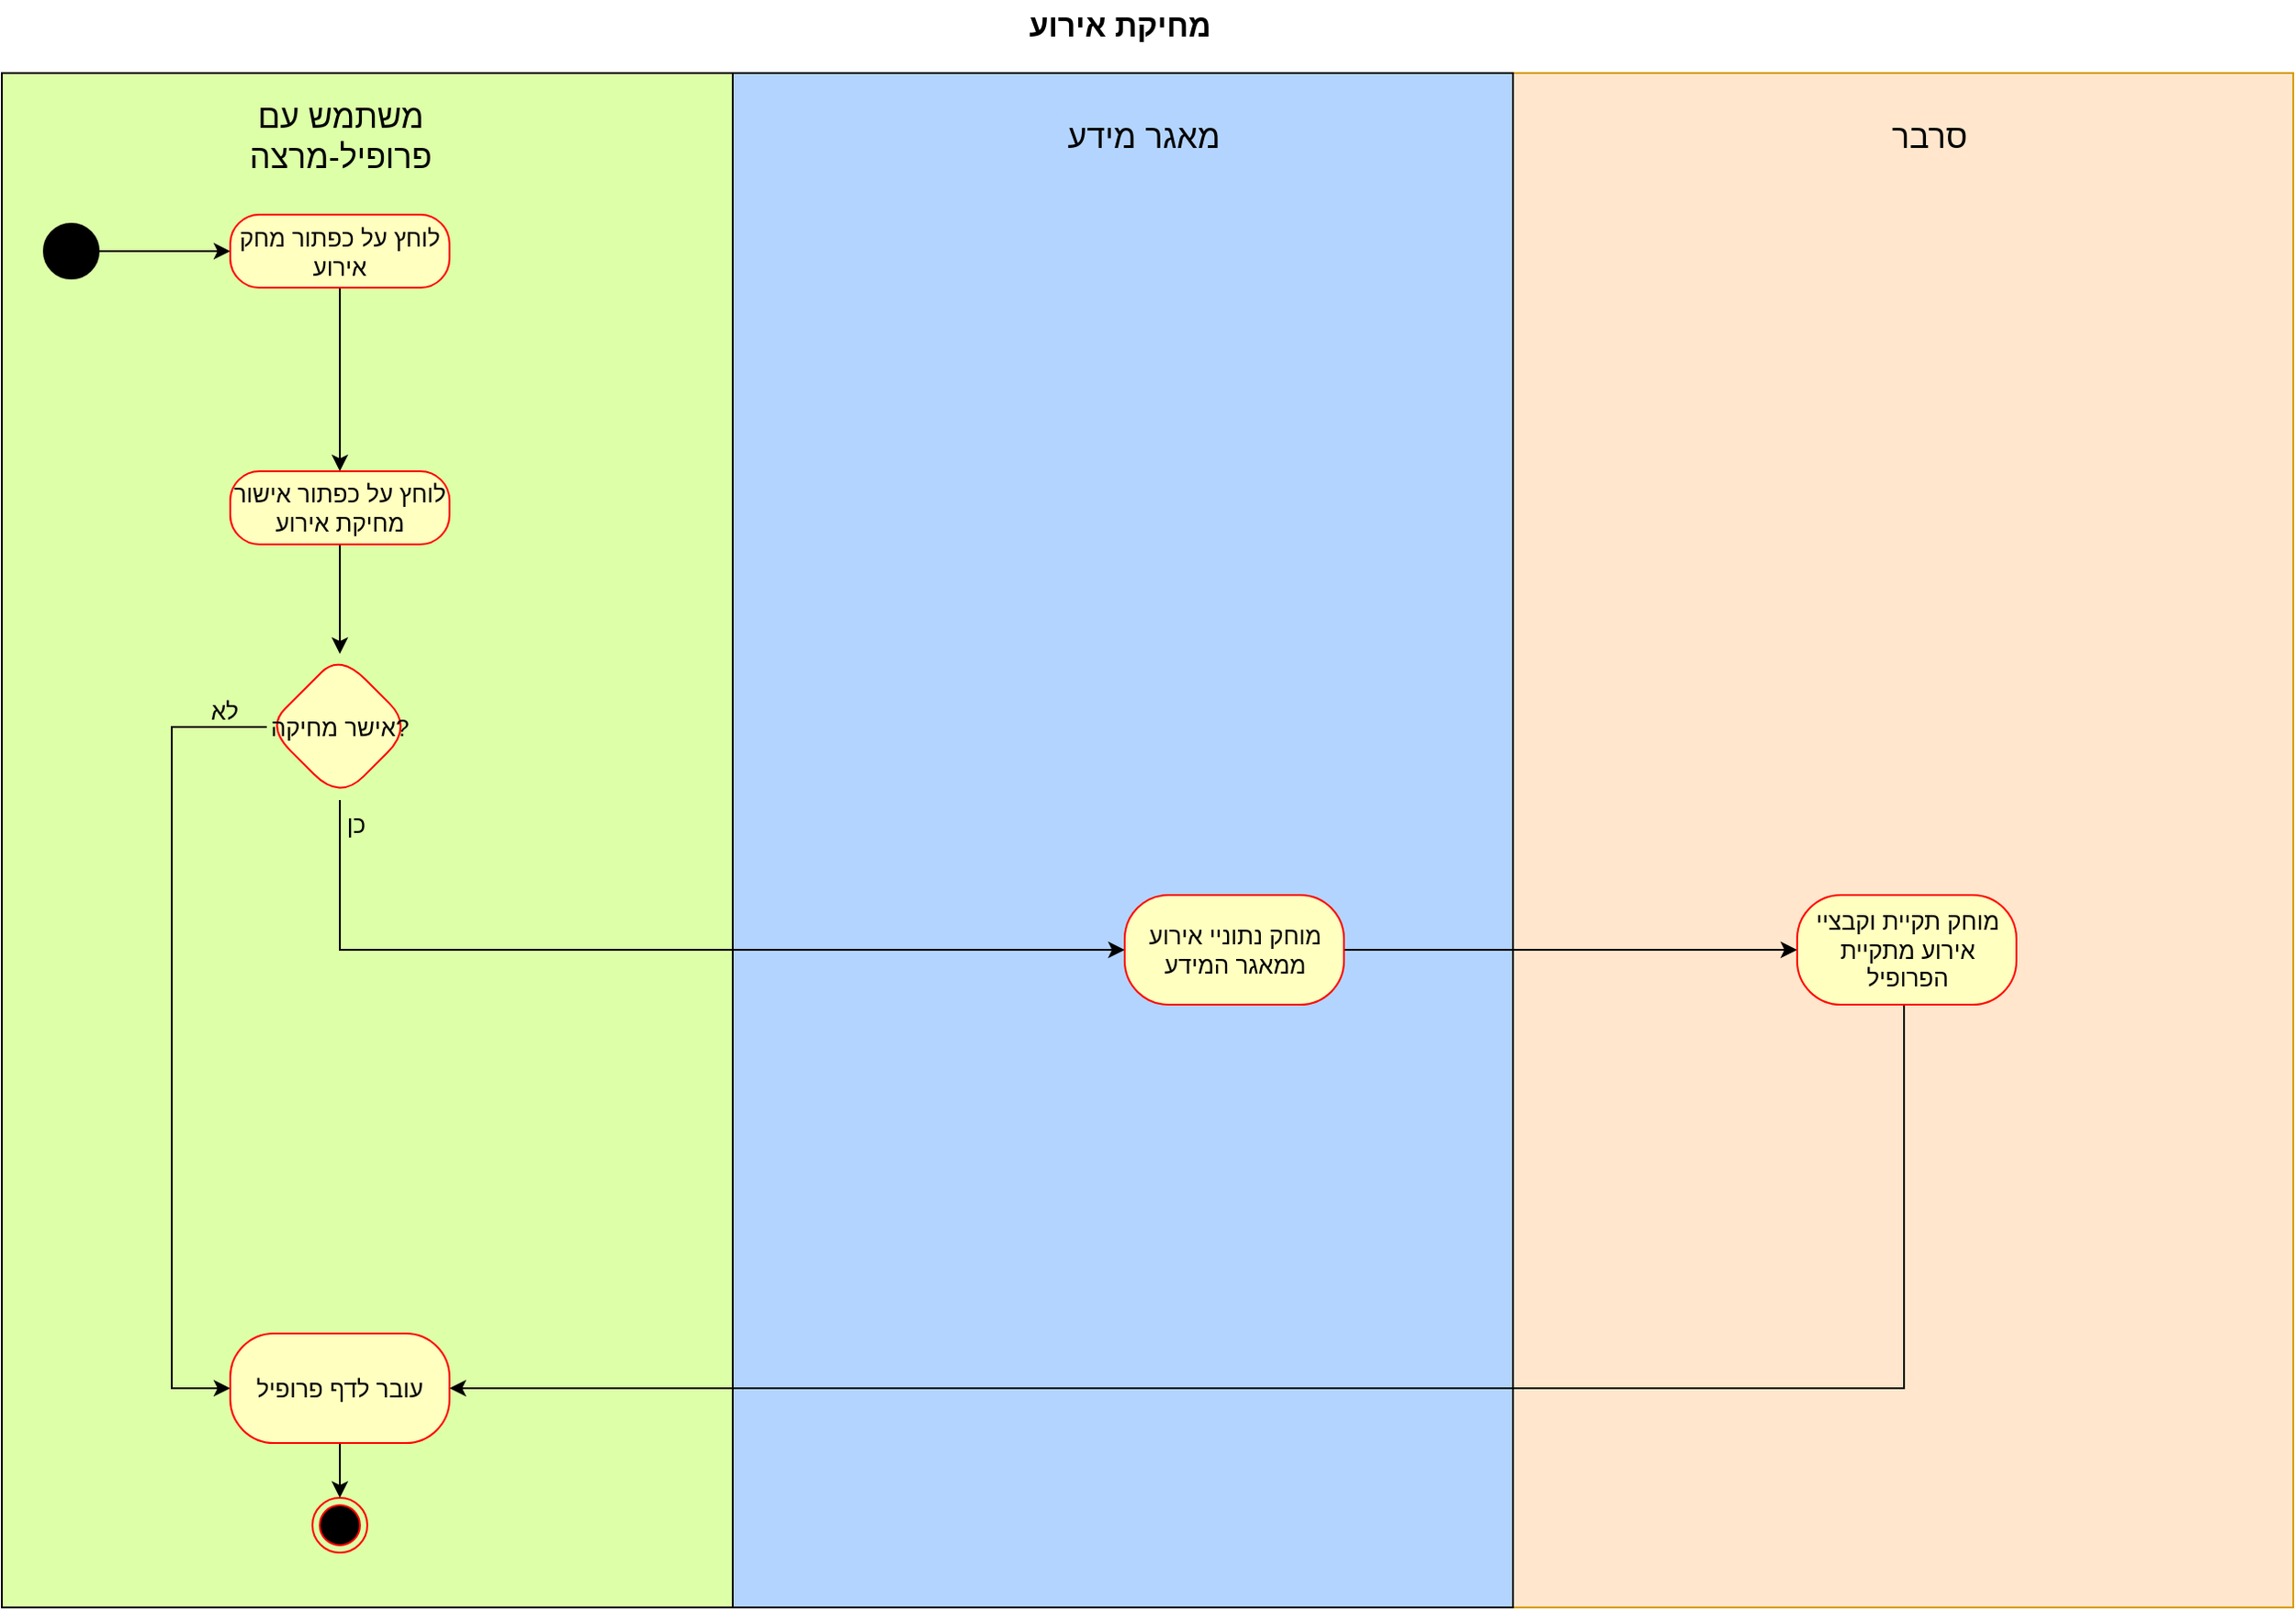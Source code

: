<mxfile version="15.4.0" type="device"><diagram id="Uzv886ERkpJXe_Jx3YjN" name="Page-1"><mxGraphModel dx="2290" dy="-7349" grid="1" gridSize="10" guides="1" tooltips="1" connect="1" arrows="1" fold="1" page="1" pageScale="1" pageWidth="827" pageHeight="1169" math="0" shadow="0"><root><mxCell id="0"/><mxCell id="1" parent="0"/><mxCell id="ArN8pYlx1PG7lwhKMOmZ-1" value="" style="rounded=0;whiteSpace=wrap;html=1;fillColor=#ffe6cc;strokeColor=#d79b00;" vertex="1" parent="1"><mxGeometry x="614" y="9270" width="427" height="840" as="geometry"/></mxCell><mxCell id="ArN8pYlx1PG7lwhKMOmZ-2" value="" style="rounded=0;whiteSpace=wrap;html=1;fillColor=#DCFFA8;" vertex="1" parent="1"><mxGeometry x="-213" y="9270" width="400" height="840" as="geometry"/></mxCell><mxCell id="ArN8pYlx1PG7lwhKMOmZ-3" value="" style="rounded=0;whiteSpace=wrap;html=1;fillColor=#B3D4FF;" vertex="1" parent="1"><mxGeometry x="187" y="9270" width="427" height="840" as="geometry"/></mxCell><mxCell id="ArN8pYlx1PG7lwhKMOmZ-4" value="" style="endArrow=none;html=1;rounded=0;" edge="1" parent="1"><mxGeometry width="50" height="50" relative="1" as="geometry"><mxPoint x="187" y="10110" as="sourcePoint"/><mxPoint x="187" y="9270" as="targetPoint"/></mxGeometry></mxCell><mxCell id="ArN8pYlx1PG7lwhKMOmZ-5" value="&lt;span style=&quot;font-size: 18px&quot;&gt;משתמש עם פרופיל-מרצה&lt;/span&gt;" style="text;html=1;strokeColor=none;fillColor=none;align=center;verticalAlign=middle;whiteSpace=wrap;rounded=0;" vertex="1" parent="1"><mxGeometry x="-120.5" y="9290" width="185" height="30" as="geometry"/></mxCell><mxCell id="ArN8pYlx1PG7lwhKMOmZ-6" value="&lt;font style=&quot;font-size: 18px&quot;&gt;מאגר מידע&lt;/font&gt;" style="text;html=1;strokeColor=none;fillColor=none;align=center;verticalAlign=middle;whiteSpace=wrap;rounded=0;" vertex="1" parent="1"><mxGeometry x="357" y="9290" width="110" height="30" as="geometry"/></mxCell><mxCell id="ArN8pYlx1PG7lwhKMOmZ-7" style="edgeStyle=orthogonalEdgeStyle;rounded=0;orthogonalLoop=1;jettySize=auto;html=1;entryX=0;entryY=0.5;entryDx=0;entryDy=0;" edge="1" parent="1" source="ArN8pYlx1PG7lwhKMOmZ-8" target="ArN8pYlx1PG7lwhKMOmZ-16"><mxGeometry relative="1" as="geometry"/></mxCell><mxCell id="ArN8pYlx1PG7lwhKMOmZ-8" value="" style="ellipse;whiteSpace=wrap;html=1;aspect=fixed;fontSize=18;fillColor=#000000;" vertex="1" parent="1"><mxGeometry x="-190" y="9352.5" width="30" height="30" as="geometry"/></mxCell><mxCell id="ArN8pYlx1PG7lwhKMOmZ-9" value="" style="edgeStyle=orthogonalEdgeStyle;rounded=0;orthogonalLoop=1;jettySize=auto;html=1;fontSize=11;entryX=0.5;entryY=0;entryDx=0;entryDy=0;exitX=0.5;exitY=1;exitDx=0;exitDy=0;" edge="1" parent="1" source="ArN8pYlx1PG7lwhKMOmZ-16" target="ArN8pYlx1PG7lwhKMOmZ-18"><mxGeometry relative="1" as="geometry"><mxPoint x="-28" y="9410" as="sourcePoint"/><mxPoint x="-28" y="9480" as="targetPoint"/></mxGeometry></mxCell><mxCell id="ArN8pYlx1PG7lwhKMOmZ-10" value="" style="ellipse;html=1;shape=endState;fillColor=#000000;strokeColor=#ff0000;fontSize=11;" vertex="1" parent="1"><mxGeometry x="-43" y="10050" width="30" height="30" as="geometry"/></mxCell><mxCell id="ArN8pYlx1PG7lwhKMOmZ-11" value="מחיקת אירוע" style="text;html=1;strokeColor=none;fillColor=none;align=center;verticalAlign=middle;whiteSpace=wrap;rounded=0;fontStyle=1;fontSize=17;" vertex="1" parent="1"><mxGeometry x="333.5" y="9230" width="130" height="30" as="geometry"/></mxCell><mxCell id="ArN8pYlx1PG7lwhKMOmZ-12" value="&lt;font style=&quot;font-size: 13px&quot;&gt;כן&lt;/font&gt;" style="text;html=1;strokeColor=none;fillColor=none;align=center;verticalAlign=middle;whiteSpace=wrap;rounded=0;" vertex="1" parent="1"><mxGeometry x="-54" y="9672" width="70" height="18" as="geometry"/></mxCell><mxCell id="ArN8pYlx1PG7lwhKMOmZ-13" style="edgeStyle=orthogonalEdgeStyle;rounded=0;orthogonalLoop=1;jettySize=auto;html=1;exitX=0.5;exitY=1;exitDx=0;exitDy=0;" edge="1" parent="1" source="ArN8pYlx1PG7lwhKMOmZ-12" target="ArN8pYlx1PG7lwhKMOmZ-12"><mxGeometry relative="1" as="geometry"/></mxCell><mxCell id="ArN8pYlx1PG7lwhKMOmZ-14" value="&lt;font style=&quot;font-size: 13px&quot;&gt;לא&lt;/font&gt;" style="text;html=1;strokeColor=none;fillColor=none;align=center;verticalAlign=middle;whiteSpace=wrap;rounded=0;" vertex="1" parent="1"><mxGeometry x="-126.5" y="9610" width="70" height="18" as="geometry"/></mxCell><mxCell id="ArN8pYlx1PG7lwhKMOmZ-15" value="&lt;span style=&quot;font-size: 18px&quot;&gt;סרבר&lt;/span&gt;" style="text;html=1;strokeColor=none;fillColor=none;align=center;verticalAlign=middle;whiteSpace=wrap;rounded=0;" vertex="1" parent="1"><mxGeometry x="787" y="9290" width="110" height="30" as="geometry"/></mxCell><mxCell id="ArN8pYlx1PG7lwhKMOmZ-16" value="&lt;font style=&quot;font-size: 13px&quot;&gt;לוחץ על כפתור מחק אירוע&lt;/font&gt;" style="rounded=1;whiteSpace=wrap;html=1;arcSize=40;fontColor=#000000;fillColor=#ffffc0;strokeColor=#ff0000;fontSize=13;" vertex="1" parent="1"><mxGeometry x="-88" y="9347.5" width="120" height="40" as="geometry"/></mxCell><mxCell id="ArN8pYlx1PG7lwhKMOmZ-17" value="" style="edgeStyle=orthogonalEdgeStyle;rounded=0;orthogonalLoop=1;jettySize=auto;html=1;entryX=0.5;entryY=0;entryDx=0;entryDy=0;" edge="1" parent="1" source="ArN8pYlx1PG7lwhKMOmZ-18" target="ArN8pYlx1PG7lwhKMOmZ-21"><mxGeometry relative="1" as="geometry"/></mxCell><mxCell id="ArN8pYlx1PG7lwhKMOmZ-18" value="&lt;font style=&quot;font-size: 13px&quot;&gt;לוחץ על כפתור אישור מחיקת אירוע&lt;/font&gt;" style="rounded=1;whiteSpace=wrap;html=1;arcSize=40;fontColor=#000000;fillColor=#ffffc0;strokeColor=#ff0000;fontSize=13;" vertex="1" parent="1"><mxGeometry x="-88" y="9488" width="120" height="40" as="geometry"/></mxCell><mxCell id="ArN8pYlx1PG7lwhKMOmZ-19" value="" style="edgeStyle=orthogonalEdgeStyle;rounded=0;orthogonalLoop=1;jettySize=auto;html=1;entryX=0;entryY=0.5;entryDx=0;entryDy=0;" edge="1" parent="1" source="ArN8pYlx1PG7lwhKMOmZ-21" target="ArN8pYlx1PG7lwhKMOmZ-23"><mxGeometry relative="1" as="geometry"><Array as="points"><mxPoint x="-28" y="9750"/></Array></mxGeometry></mxCell><mxCell id="ArN8pYlx1PG7lwhKMOmZ-20" value="" style="edgeStyle=orthogonalEdgeStyle;rounded=0;orthogonalLoop=1;jettySize=auto;html=1;entryX=0;entryY=0.5;entryDx=0;entryDy=0;" edge="1" parent="1" source="ArN8pYlx1PG7lwhKMOmZ-21" target="ArN8pYlx1PG7lwhKMOmZ-27"><mxGeometry relative="1" as="geometry"><mxPoint x="-136" y="9850" as="targetPoint"/><Array as="points"><mxPoint x="-120" y="9628"/><mxPoint x="-120" y="9990"/></Array></mxGeometry></mxCell><mxCell id="ArN8pYlx1PG7lwhKMOmZ-21" value="אישר מחיקה?" style="rhombus;whiteSpace=wrap;html=1;rounded=1;fontSize=13;fontColor=#000000;strokeColor=#ff0000;fillColor=#ffffc0;arcSize=40;" vertex="1" parent="1"><mxGeometry x="-68" y="9588" width="80" height="80" as="geometry"/></mxCell><mxCell id="ArN8pYlx1PG7lwhKMOmZ-22" style="edgeStyle=orthogonalEdgeStyle;rounded=0;orthogonalLoop=1;jettySize=auto;html=1;entryX=0;entryY=0.5;entryDx=0;entryDy=0;" edge="1" parent="1" source="ArN8pYlx1PG7lwhKMOmZ-23" target="ArN8pYlx1PG7lwhKMOmZ-25"><mxGeometry relative="1" as="geometry"/></mxCell><mxCell id="ArN8pYlx1PG7lwhKMOmZ-23" value="מוחק נתוניי אירוע ממאגר המידע" style="whiteSpace=wrap;html=1;rounded=1;fontSize=13;fontColor=#000000;strokeColor=#ff0000;fillColor=#ffffc0;arcSize=40;" vertex="1" parent="1"><mxGeometry x="401.5" y="9720" width="120" height="60" as="geometry"/></mxCell><mxCell id="ArN8pYlx1PG7lwhKMOmZ-24" value="" style="edgeStyle=orthogonalEdgeStyle;rounded=0;orthogonalLoop=1;jettySize=auto;html=1;entryX=1;entryY=0.5;entryDx=0;entryDy=0;" edge="1" parent="1" source="ArN8pYlx1PG7lwhKMOmZ-25" target="ArN8pYlx1PG7lwhKMOmZ-27"><mxGeometry relative="1" as="geometry"><Array as="points"><mxPoint x="828" y="9990"/></Array></mxGeometry></mxCell><mxCell id="ArN8pYlx1PG7lwhKMOmZ-25" value="מוחק תקיית וקבציי אירוע מתקיית הפרופיל" style="whiteSpace=wrap;html=1;rounded=1;fontSize=13;fontColor=#000000;strokeColor=#ff0000;fillColor=#ffffc0;arcSize=40;" vertex="1" parent="1"><mxGeometry x="769.5" y="9720" width="120" height="60" as="geometry"/></mxCell><mxCell id="ArN8pYlx1PG7lwhKMOmZ-26" style="edgeStyle=orthogonalEdgeStyle;rounded=0;orthogonalLoop=1;jettySize=auto;html=1;entryX=0.5;entryY=0;entryDx=0;entryDy=0;" edge="1" parent="1" source="ArN8pYlx1PG7lwhKMOmZ-27" target="ArN8pYlx1PG7lwhKMOmZ-10"><mxGeometry relative="1" as="geometry"/></mxCell><mxCell id="ArN8pYlx1PG7lwhKMOmZ-27" value="עובר לדף פרופיל" style="whiteSpace=wrap;html=1;rounded=1;fontSize=13;fontColor=#000000;strokeColor=#ff0000;fillColor=#ffffc0;arcSize=40;" vertex="1" parent="1"><mxGeometry x="-88" y="9960" width="120" height="60" as="geometry"/></mxCell></root></mxGraphModel></diagram></mxfile>